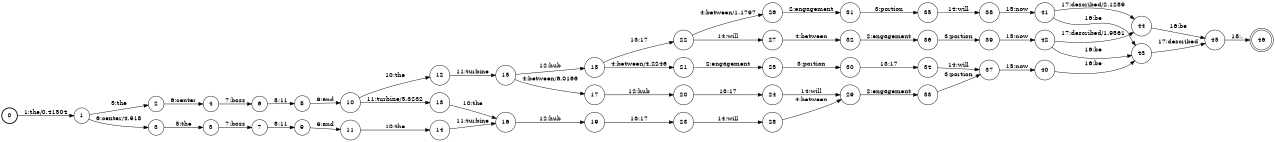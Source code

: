 digraph FST {
rankdir = LR;
size = "8.5,11";
label = "";
center = 1;
orientation = Portrait;
ranksep = "0.4";
nodesep = "0.25";
0 [label = "0", shape = circle, style = bold, fontsize = 14]
	0 -> 1 [label = "1:the/0.41504", fontsize = 14];
1 [label = "1", shape = circle, style = solid, fontsize = 14]
	1 -> 2 [label = "5:the", fontsize = 14];
	1 -> 3 [label = "6:center/4.918", fontsize = 14];
2 [label = "2", shape = circle, style = solid, fontsize = 14]
	2 -> 4 [label = "6:center", fontsize = 14];
3 [label = "3", shape = circle, style = solid, fontsize = 14]
	3 -> 5 [label = "5:the", fontsize = 14];
4 [label = "4", shape = circle, style = solid, fontsize = 14]
	4 -> 6 [label = "7:boss", fontsize = 14];
5 [label = "5", shape = circle, style = solid, fontsize = 14]
	5 -> 7 [label = "7:boss", fontsize = 14];
6 [label = "6", shape = circle, style = solid, fontsize = 14]
	6 -> 8 [label = "8:11", fontsize = 14];
7 [label = "7", shape = circle, style = solid, fontsize = 14]
	7 -> 9 [label = "8:11", fontsize = 14];
8 [label = "8", shape = circle, style = solid, fontsize = 14]
	8 -> 10 [label = "9:and", fontsize = 14];
9 [label = "9", shape = circle, style = solid, fontsize = 14]
	9 -> 11 [label = "9:and", fontsize = 14];
10 [label = "10", shape = circle, style = solid, fontsize = 14]
	10 -> 12 [label = "10:the", fontsize = 14];
	10 -> 13 [label = "11:turbine/5.3232", fontsize = 14];
11 [label = "11", shape = circle, style = solid, fontsize = 14]
	11 -> 14 [label = "10:the", fontsize = 14];
12 [label = "12", shape = circle, style = solid, fontsize = 14]
	12 -> 15 [label = "11:turbine", fontsize = 14];
13 [label = "13", shape = circle, style = solid, fontsize = 14]
	13 -> 16 [label = "10:the", fontsize = 14];
14 [label = "14", shape = circle, style = solid, fontsize = 14]
	14 -> 16 [label = "11:turbine", fontsize = 14];
15 [label = "15", shape = circle, style = solid, fontsize = 14]
	15 -> 17 [label = "4:between/6.0166", fontsize = 14];
	15 -> 18 [label = "12:hub", fontsize = 14];
16 [label = "16", shape = circle, style = solid, fontsize = 14]
	16 -> 19 [label = "12:hub", fontsize = 14];
17 [label = "17", shape = circle, style = solid, fontsize = 14]
	17 -> 20 [label = "12:hub", fontsize = 14];
18 [label = "18", shape = circle, style = solid, fontsize = 14]
	18 -> 21 [label = "4:between/4.2246", fontsize = 14];
	18 -> 22 [label = "13:17", fontsize = 14];
19 [label = "19", shape = circle, style = solid, fontsize = 14]
	19 -> 23 [label = "13:17", fontsize = 14];
20 [label = "20", shape = circle, style = solid, fontsize = 14]
	20 -> 24 [label = "13:17", fontsize = 14];
21 [label = "21", shape = circle, style = solid, fontsize = 14]
	21 -> 25 [label = "2:engagement", fontsize = 14];
22 [label = "22", shape = circle, style = solid, fontsize = 14]
	22 -> 26 [label = "4:between/1.1797", fontsize = 14];
	22 -> 27 [label = "14:will", fontsize = 14];
23 [label = "23", shape = circle, style = solid, fontsize = 14]
	23 -> 28 [label = "14:will", fontsize = 14];
24 [label = "24", shape = circle, style = solid, fontsize = 14]
	24 -> 29 [label = "14:will", fontsize = 14];
25 [label = "25", shape = circle, style = solid, fontsize = 14]
	25 -> 30 [label = "3:portion", fontsize = 14];
26 [label = "26", shape = circle, style = solid, fontsize = 14]
	26 -> 31 [label = "2:engagement", fontsize = 14];
27 [label = "27", shape = circle, style = solid, fontsize = 14]
	27 -> 32 [label = "4:between", fontsize = 14];
28 [label = "28", shape = circle, style = solid, fontsize = 14]
	28 -> 29 [label = "4:between", fontsize = 14];
29 [label = "29", shape = circle, style = solid, fontsize = 14]
	29 -> 33 [label = "2:engagement", fontsize = 14];
30 [label = "30", shape = circle, style = solid, fontsize = 14]
	30 -> 34 [label = "13:17", fontsize = 14];
31 [label = "31", shape = circle, style = solid, fontsize = 14]
	31 -> 35 [label = "3:portion", fontsize = 14];
32 [label = "32", shape = circle, style = solid, fontsize = 14]
	32 -> 36 [label = "2:engagement", fontsize = 14];
33 [label = "33", shape = circle, style = solid, fontsize = 14]
	33 -> 37 [label = "3:portion", fontsize = 14];
34 [label = "34", shape = circle, style = solid, fontsize = 14]
	34 -> 37 [label = "14:will", fontsize = 14];
35 [label = "35", shape = circle, style = solid, fontsize = 14]
	35 -> 38 [label = "14:will", fontsize = 14];
36 [label = "36", shape = circle, style = solid, fontsize = 14]
	36 -> 39 [label = "3:portion", fontsize = 14];
37 [label = "37", shape = circle, style = solid, fontsize = 14]
	37 -> 40 [label = "15:now", fontsize = 14];
38 [label = "38", shape = circle, style = solid, fontsize = 14]
	38 -> 41 [label = "15:now", fontsize = 14];
39 [label = "39", shape = circle, style = solid, fontsize = 14]
	39 -> 42 [label = "15:now", fontsize = 14];
40 [label = "40", shape = circle, style = solid, fontsize = 14]
	40 -> 43 [label = "16:be", fontsize = 14];
41 [label = "41", shape = circle, style = solid, fontsize = 14]
	41 -> 43 [label = "16:be", fontsize = 14];
	41 -> 44 [label = "17:described/2.1289", fontsize = 14];
42 [label = "42", shape = circle, style = solid, fontsize = 14]
	42 -> 43 [label = "16:be", fontsize = 14];
	42 -> 44 [label = "17:described/1.9561", fontsize = 14];
43 [label = "43", shape = circle, style = solid, fontsize = 14]
	43 -> 45 [label = "17:described", fontsize = 14];
44 [label = "44", shape = circle, style = solid, fontsize = 14]
	44 -> 45 [label = "16:be", fontsize = 14];
45 [label = "45", shape = circle, style = solid, fontsize = 14]
	45 -> 46 [label = "18:.", fontsize = 14];
46 [label = "46", shape = doublecircle, style = solid, fontsize = 14]
}
